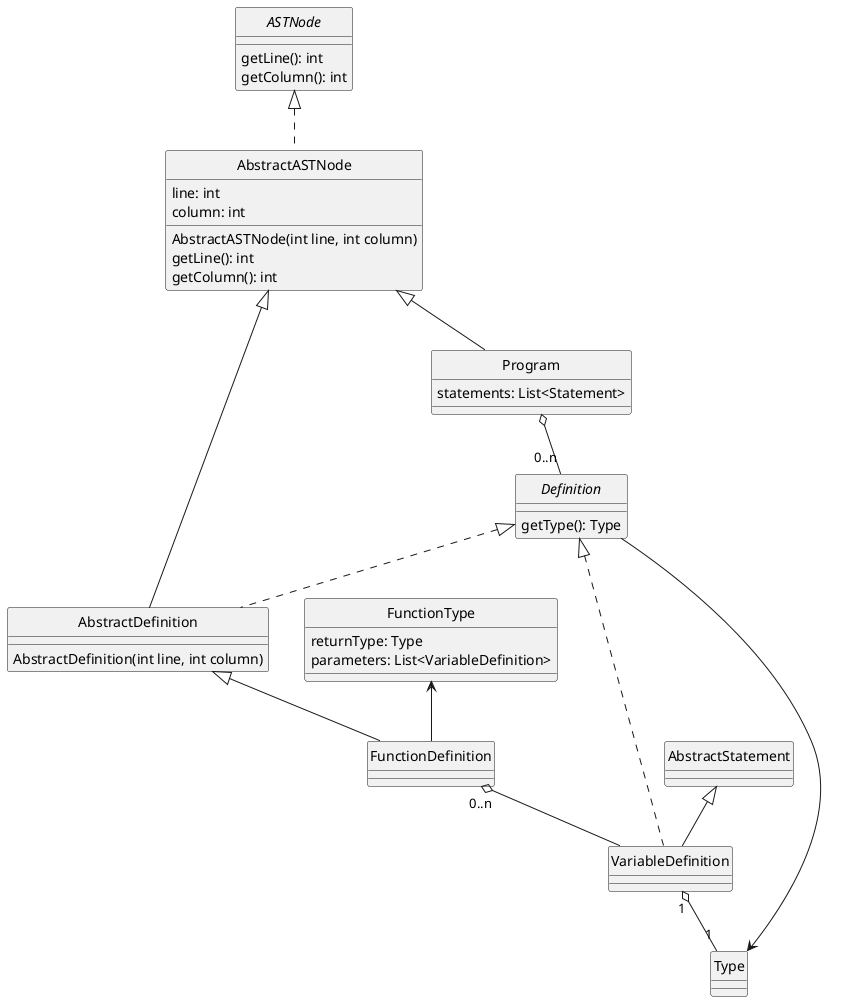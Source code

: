 @startuml Program
skinparam style strictuml
skinparam monochrome true


interface ASTNode {
    getLine(): int
    getColumn(): int
}

class AbstractASTNode {
    AbstractASTNode(int line, int column)
    getLine(): int
    getColumn(): int
    line: int
    column: int
}

class Program {
    statements: List<Statement>
}

interface Definition {
    getType(): Type
}

class AbstractDefinition {
    AbstractDefinition(int line, int column)
}

class VariableDefinition
class FunctionDefinition
class Type

class FunctionType {
    returnType: Type
    parameters: List<VariableDefinition>
}

ASTNode <|.. AbstractASTNode

AbstractASTNode <|-- Program
AbstractASTNode <|-- AbstractDefinition

Definition <|.. AbstractDefinition

Program o-- "0..n" Definition

Definition <|.. VariableDefinition
AbstractDefinition <|-- FunctionDefinition
AbstractStatement <|-- VariableDefinition

Type <-- Definition

FunctionType <-- FunctionDefinition

VariableDefinition "1" o-- "1" Type

FunctionDefinition "0..n" o-- VariableDefinition

@enduml
